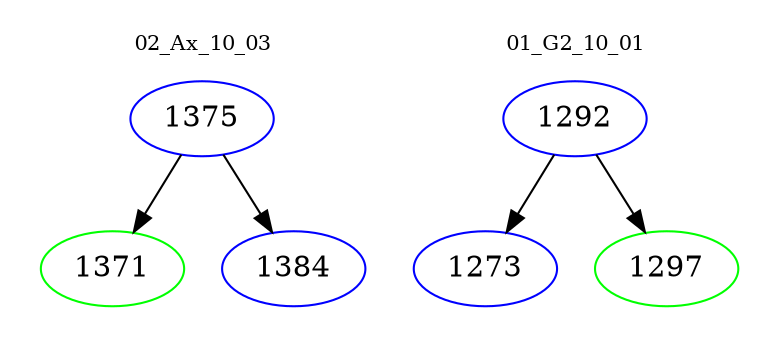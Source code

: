 digraph{
subgraph cluster_0 {
color = white
label = "02_Ax_10_03";
fontsize=10;
T0_1375 [label="1375", color="blue"]
T0_1375 -> T0_1371 [color="black"]
T0_1371 [label="1371", color="green"]
T0_1375 -> T0_1384 [color="black"]
T0_1384 [label="1384", color="blue"]
}
subgraph cluster_1 {
color = white
label = "01_G2_10_01";
fontsize=10;
T1_1292 [label="1292", color="blue"]
T1_1292 -> T1_1273 [color="black"]
T1_1273 [label="1273", color="blue"]
T1_1292 -> T1_1297 [color="black"]
T1_1297 [label="1297", color="green"]
}
}
